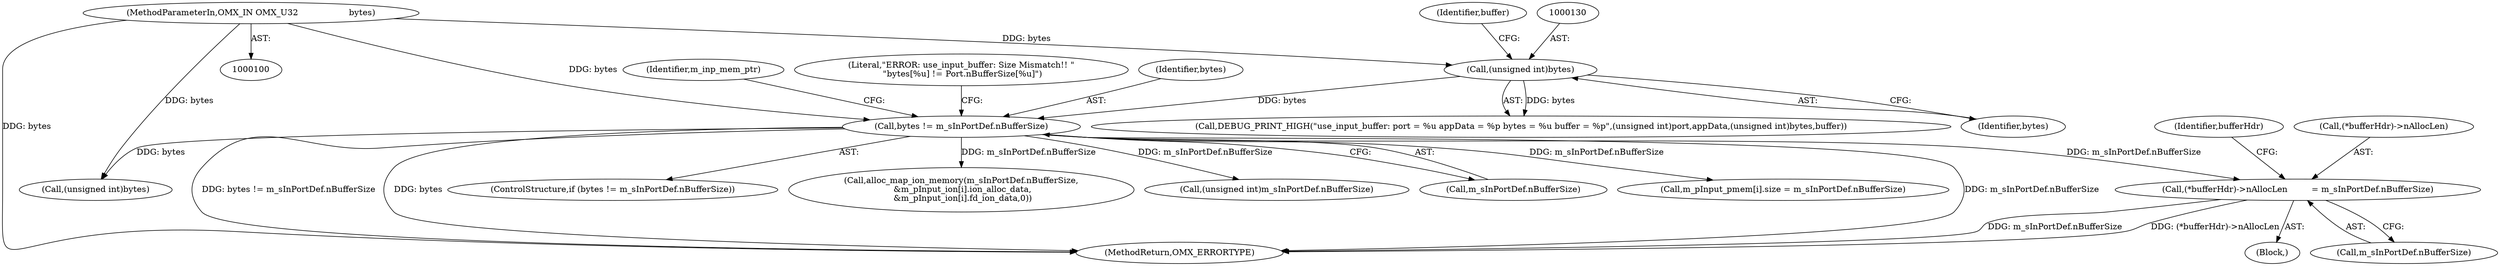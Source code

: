 digraph "0_Android_7558d03e6498e970b761aa44fff6b2c659202d95_1@pointer" {
"1000325" [label="(Call,(*bufferHdr)->nAllocLen         = m_sInPortDef.nBufferSize)"];
"1000134" [label="(Call,bytes != m_sInPortDef.nBufferSize)"];
"1000129" [label="(Call,(unsigned int)bytes)"];
"1000105" [label="(MethodParameterIn,OMX_IN OMX_U32                   bytes)"];
"1000291" [label="(Block,)"];
"1000330" [label="(Call,m_sInPortDef.nBufferSize)"];
"1000142" [label="(Call,(unsigned int)bytes)"];
"1000336" [label="(Identifier,bufferHdr)"];
"1000518" [label="(Call,m_pInput_pmem[i].size = m_sInPortDef.nBufferSize)"];
"1000592" [label="(MethodReturn,OMX_ERRORTYPE)"];
"1000325" [label="(Call,(*bufferHdr)->nAllocLen         = m_sInPortDef.nBufferSize)"];
"1000131" [label="(Identifier,bytes)"];
"1000326" [label="(Call,(*bufferHdr)->nAllocLen)"];
"1000123" [label="(Call,DEBUG_PRINT_HIGH(\"use_input_buffer: port = %u appData = %p bytes = %u buffer = %p\",(unsigned int)port,appData,(unsigned int)bytes,buffer))"];
"1000133" [label="(ControlStructure,if (bytes != m_sInPortDef.nBufferSize))"];
"1000154" [label="(Identifier,m_inp_mem_ptr)"];
"1000132" [label="(Identifier,buffer)"];
"1000141" [label="(Literal,\"ERROR: use_input_buffer: Size Mismatch!! \"\n \"bytes[%u] != Port.nBufferSize[%u]\")"];
"1000355" [label="(Call,alloc_map_ion_memory(m_sInPortDef.nBufferSize,\n &m_pInput_ion[i].ion_alloc_data,\n &m_pInput_ion[i].fd_ion_data,0))"];
"1000145" [label="(Call,(unsigned int)m_sInPortDef.nBufferSize)"];
"1000105" [label="(MethodParameterIn,OMX_IN OMX_U32                   bytes)"];
"1000134" [label="(Call,bytes != m_sInPortDef.nBufferSize)"];
"1000136" [label="(Call,m_sInPortDef.nBufferSize)"];
"1000129" [label="(Call,(unsigned int)bytes)"];
"1000135" [label="(Identifier,bytes)"];
"1000325" -> "1000291"  [label="AST: "];
"1000325" -> "1000330"  [label="CFG: "];
"1000326" -> "1000325"  [label="AST: "];
"1000330" -> "1000325"  [label="AST: "];
"1000336" -> "1000325"  [label="CFG: "];
"1000325" -> "1000592"  [label="DDG: (*bufferHdr)->nAllocLen"];
"1000325" -> "1000592"  [label="DDG: m_sInPortDef.nBufferSize"];
"1000134" -> "1000325"  [label="DDG: m_sInPortDef.nBufferSize"];
"1000134" -> "1000133"  [label="AST: "];
"1000134" -> "1000136"  [label="CFG: "];
"1000135" -> "1000134"  [label="AST: "];
"1000136" -> "1000134"  [label="AST: "];
"1000141" -> "1000134"  [label="CFG: "];
"1000154" -> "1000134"  [label="CFG: "];
"1000134" -> "1000592"  [label="DDG: bytes != m_sInPortDef.nBufferSize"];
"1000134" -> "1000592"  [label="DDG: bytes"];
"1000134" -> "1000592"  [label="DDG: m_sInPortDef.nBufferSize"];
"1000129" -> "1000134"  [label="DDG: bytes"];
"1000105" -> "1000134"  [label="DDG: bytes"];
"1000134" -> "1000142"  [label="DDG: bytes"];
"1000134" -> "1000145"  [label="DDG: m_sInPortDef.nBufferSize"];
"1000134" -> "1000355"  [label="DDG: m_sInPortDef.nBufferSize"];
"1000134" -> "1000518"  [label="DDG: m_sInPortDef.nBufferSize"];
"1000129" -> "1000123"  [label="AST: "];
"1000129" -> "1000131"  [label="CFG: "];
"1000130" -> "1000129"  [label="AST: "];
"1000131" -> "1000129"  [label="AST: "];
"1000132" -> "1000129"  [label="CFG: "];
"1000129" -> "1000123"  [label="DDG: bytes"];
"1000105" -> "1000129"  [label="DDG: bytes"];
"1000105" -> "1000100"  [label="AST: "];
"1000105" -> "1000592"  [label="DDG: bytes"];
"1000105" -> "1000142"  [label="DDG: bytes"];
}
